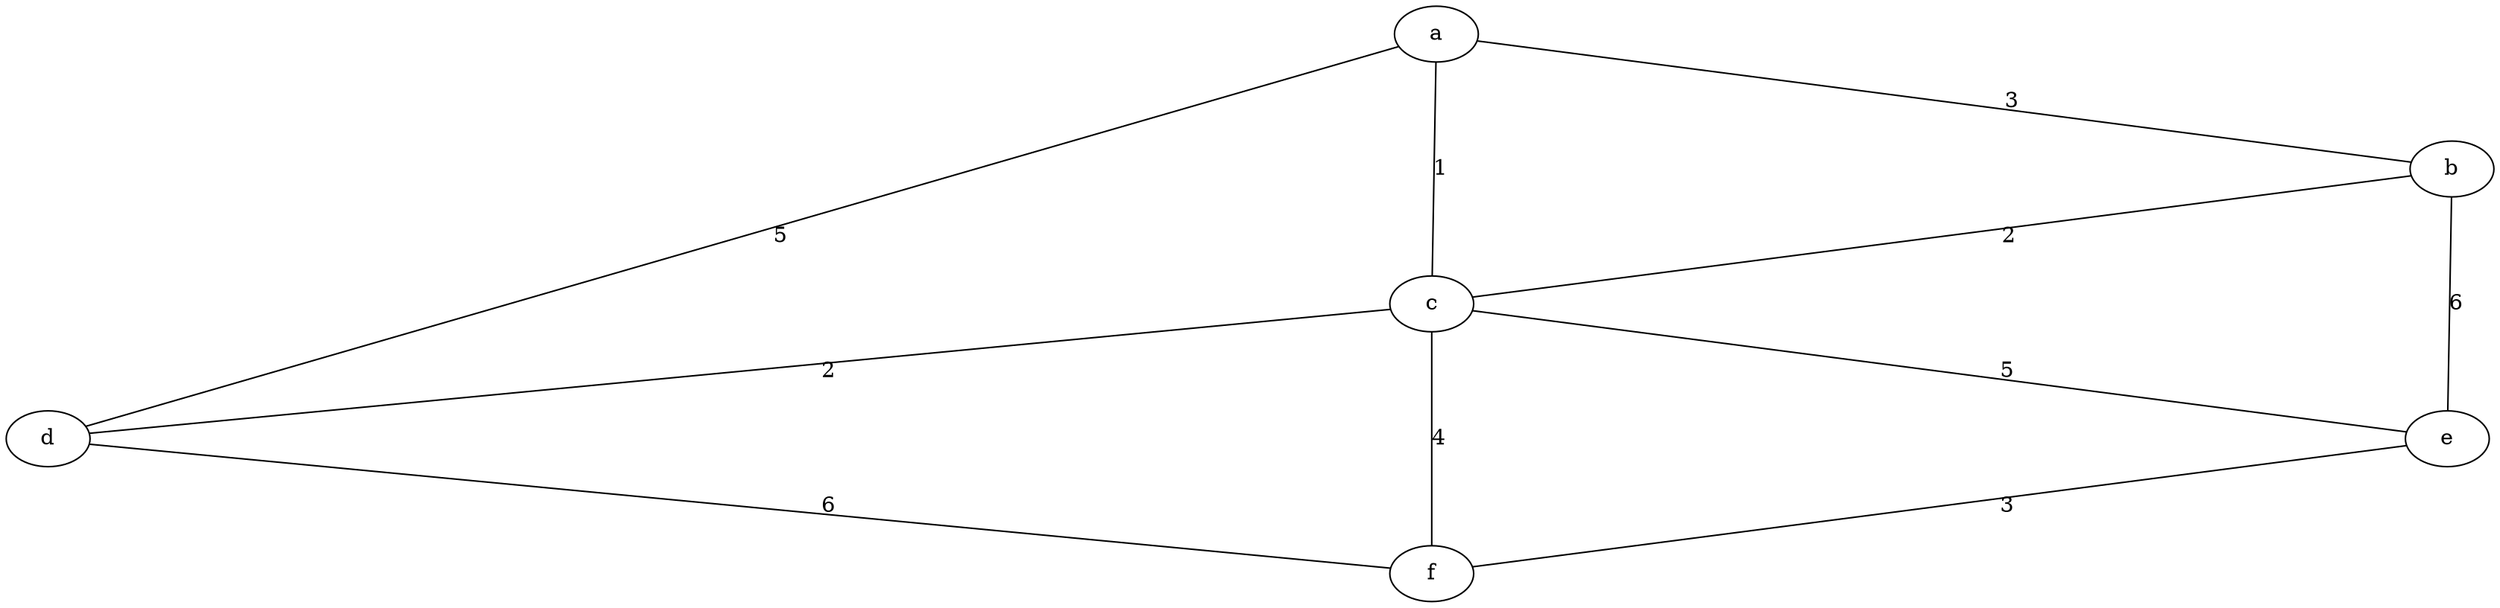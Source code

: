 digraph {
    splines=true;
    sep="+25,25";
    overlap=scalexy;
    nodesep=6.0;

    a -> b [label="3", dir=none]
    a -> c [label="1", dir=none]
    a -> d [label="5", dir=none]

    b -> c [label="2", dir=none]
    c -> d [label="2", dir=none]

    b -> e [label="6", dir=none]
    c -> e [label="5", dir=none]

    c -> f [label="4", dir=none]
    d -> f [label="6", dir=none]

    e -> f [label="3", dir=none]
}

